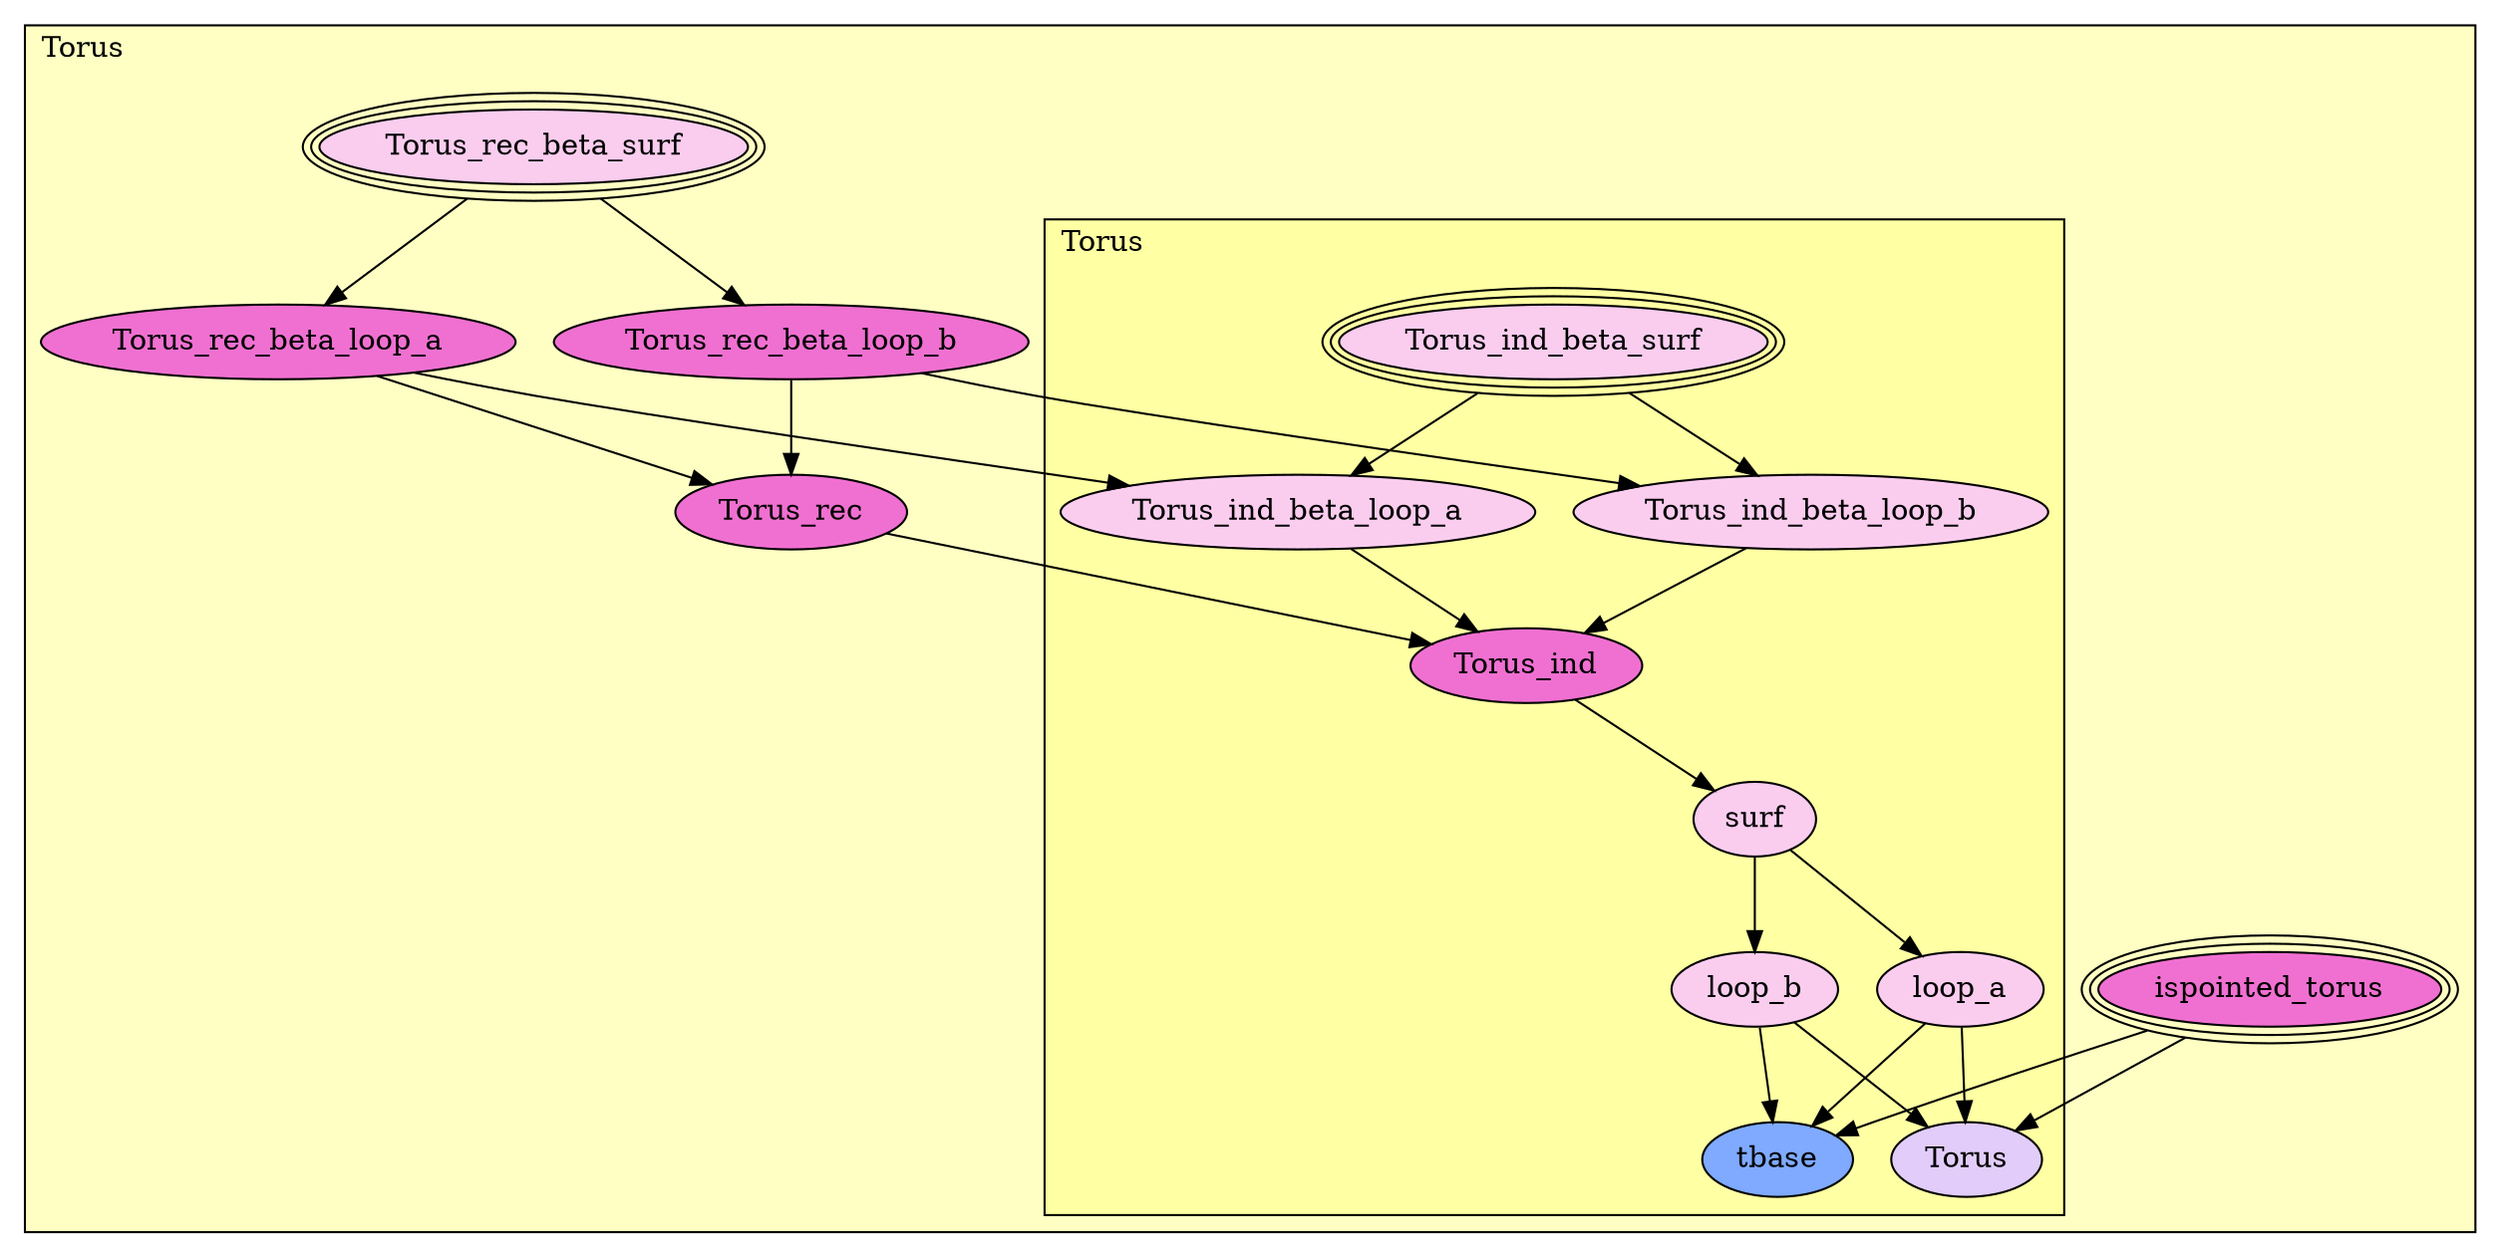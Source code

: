 digraph HoTT_Spaces_Torus_Torus {
  graph [ratio=0.5]
  node [style=filled]
Torus_Torus_Torus_ind_beta_surf [label="Torus_ind_beta_surf", URL=<Torus.html#Torus.Torus_ind_beta_surf>, peripheries=3, fillcolor="#FACDEF"] ;
Torus_Torus_Torus_ind_beta_loop_b [label="Torus_ind_beta_loop_b", URL=<Torus.html#Torus.Torus_ind_beta_loop_b>, fillcolor="#FACDEF"] ;
Torus_Torus_Torus_ind_beta_loop_a [label="Torus_ind_beta_loop_a", URL=<Torus.html#Torus.Torus_ind_beta_loop_a>, fillcolor="#FACDEF"] ;
Torus_Torus_Torus_ind [label="Torus_ind", URL=<Torus.html#Torus.Torus_ind>, fillcolor="#F070D1"] ;
Torus_Torus_surf [label="surf", URL=<Torus.html#Torus.surf>, fillcolor="#FACDEF"] ;
Torus_Torus_loop_b [label="loop_b", URL=<Torus.html#Torus.loop_b>, fillcolor="#FACDEF"] ;
Torus_Torus_loop_a [label="loop_a", URL=<Torus.html#Torus.loop_a>, fillcolor="#FACDEF"] ;
Torus_Torus_tbase [label="tbase", URL=<Torus.html#Torus.tbase>, fillcolor="#7FAAFF"] ;
Torus_Torus_Torus [label="Torus", URL=<Torus.html#Torus.Torus>, fillcolor="#E2CDFA"] ;
Torus_ispointed_torus [label="ispointed_torus", URL=<Torus.html#ispointed_torus>, peripheries=3, fillcolor="#F070D1"] ;
Torus_Torus_rec_beta_surf [label="Torus_rec_beta_surf", URL=<Torus.html#Torus_rec_beta_surf>, peripheries=3, fillcolor="#FACDEF"] ;
Torus_Torus_rec_beta_loop_b [label="Torus_rec_beta_loop_b", URL=<Torus.html#Torus_rec_beta_loop_b>, fillcolor="#F070D1"] ;
Torus_Torus_rec_beta_loop_a [label="Torus_rec_beta_loop_a", URL=<Torus.html#Torus_rec_beta_loop_a>, fillcolor="#F070D1"] ;
Torus_Torus_rec [label="Torus_rec", URL=<Torus.html#Torus_rec>, fillcolor="#F070D1"] ;
  Torus_Torus_Torus_ind_beta_surf -> Torus_Torus_Torus_ind_beta_loop_b [] ;
  Torus_Torus_Torus_ind_beta_surf -> Torus_Torus_Torus_ind_beta_loop_a [] ;
  Torus_Torus_Torus_ind_beta_loop_b -> Torus_Torus_Torus_ind [] ;
  Torus_Torus_Torus_ind_beta_loop_a -> Torus_Torus_Torus_ind [] ;
  Torus_Torus_Torus_ind -> Torus_Torus_surf [] ;
  Torus_Torus_surf -> Torus_Torus_loop_b [] ;
  Torus_Torus_surf -> Torus_Torus_loop_a [] ;
  Torus_Torus_loop_b -> Torus_Torus_tbase [] ;
  Torus_Torus_loop_b -> Torus_Torus_Torus [] ;
  Torus_Torus_loop_a -> Torus_Torus_tbase [] ;
  Torus_Torus_loop_a -> Torus_Torus_Torus [] ;
  Torus_ispointed_torus -> Torus_Torus_tbase [] ;
  Torus_ispointed_torus -> Torus_Torus_Torus [] ;
  Torus_Torus_rec_beta_surf -> Torus_Torus_rec_beta_loop_b [] ;
  Torus_Torus_rec_beta_surf -> Torus_Torus_rec_beta_loop_a [] ;
  Torus_Torus_rec_beta_loop_b -> Torus_Torus_Torus_ind_beta_loop_b [] ;
  Torus_Torus_rec_beta_loop_b -> Torus_Torus_rec [] ;
  Torus_Torus_rec_beta_loop_a -> Torus_Torus_Torus_ind_beta_loop_a [] ;
  Torus_Torus_rec_beta_loop_a -> Torus_Torus_rec [] ;
  Torus_Torus_rec -> Torus_Torus_Torus_ind [] ;
subgraph cluster_Torus { label="Torus"; fillcolor="#FFFFC3"; labeljust=l; style=filled 
subgraph cluster_Torus_Torus { label="Torus"; fillcolor="#FFFFA3"; labeljust=l; style=filled 
Torus_Torus_Torus; Torus_Torus_tbase; Torus_Torus_loop_a; Torus_Torus_loop_b; Torus_Torus_surf; Torus_Torus_Torus_ind; Torus_Torus_Torus_ind_beta_loop_a; Torus_Torus_Torus_ind_beta_loop_b; Torus_Torus_Torus_ind_beta_surf; };
Torus_Torus_rec; Torus_Torus_rec_beta_loop_a; Torus_Torus_rec_beta_loop_b; Torus_Torus_rec_beta_surf; Torus_ispointed_torus; };
} /* END */

